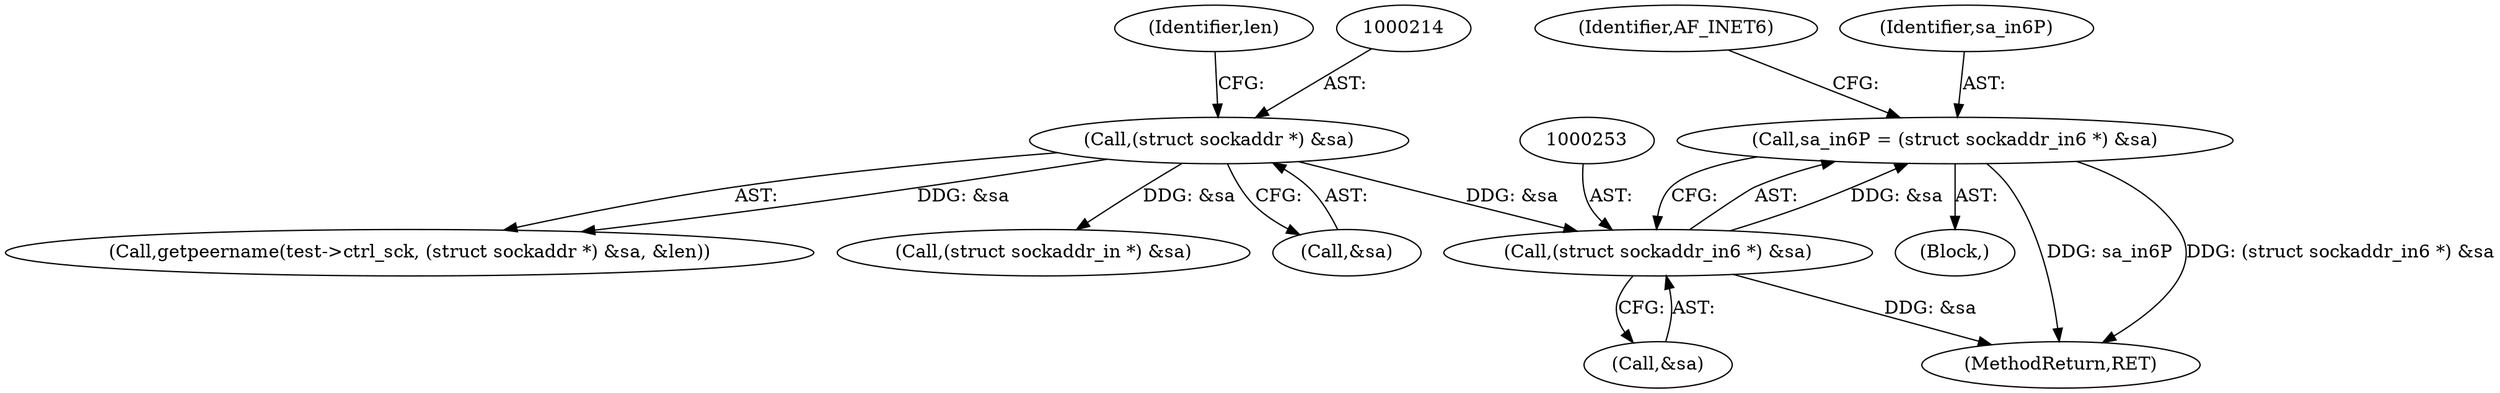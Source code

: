 digraph "0_iperf_91f2fa59e8ed80dfbf400add0164ee0e508e412a_49@pointer" {
"1000250" [label="(Call,sa_in6P = (struct sockaddr_in6 *) &sa)"];
"1000252" [label="(Call,(struct sockaddr_in6 *) &sa)"];
"1000213" [label="(Call,(struct sockaddr *) &sa)"];
"1000209" [label="(Call,getpeername(test->ctrl_sck, (struct sockaddr *) &sa, &len))"];
"1000229" [label="(Call,(struct sockaddr_in *) &sa)"];
"1000249" [label="(Block,)"];
"1000409" [label="(MethodReturn,RET)"];
"1000213" [label="(Call,(struct sockaddr *) &sa)"];
"1000254" [label="(Call,&sa)"];
"1000257" [label="(Identifier,AF_INET6)"];
"1000251" [label="(Identifier,sa_in6P)"];
"1000218" [label="(Identifier,len)"];
"1000250" [label="(Call,sa_in6P = (struct sockaddr_in6 *) &sa)"];
"1000215" [label="(Call,&sa)"];
"1000252" [label="(Call,(struct sockaddr_in6 *) &sa)"];
"1000250" -> "1000249"  [label="AST: "];
"1000250" -> "1000252"  [label="CFG: "];
"1000251" -> "1000250"  [label="AST: "];
"1000252" -> "1000250"  [label="AST: "];
"1000257" -> "1000250"  [label="CFG: "];
"1000250" -> "1000409"  [label="DDG: sa_in6P"];
"1000250" -> "1000409"  [label="DDG: (struct sockaddr_in6 *) &sa"];
"1000252" -> "1000250"  [label="DDG: &sa"];
"1000252" -> "1000254"  [label="CFG: "];
"1000253" -> "1000252"  [label="AST: "];
"1000254" -> "1000252"  [label="AST: "];
"1000252" -> "1000409"  [label="DDG: &sa"];
"1000213" -> "1000252"  [label="DDG: &sa"];
"1000213" -> "1000209"  [label="AST: "];
"1000213" -> "1000215"  [label="CFG: "];
"1000214" -> "1000213"  [label="AST: "];
"1000215" -> "1000213"  [label="AST: "];
"1000218" -> "1000213"  [label="CFG: "];
"1000213" -> "1000209"  [label="DDG: &sa"];
"1000213" -> "1000229"  [label="DDG: &sa"];
}
